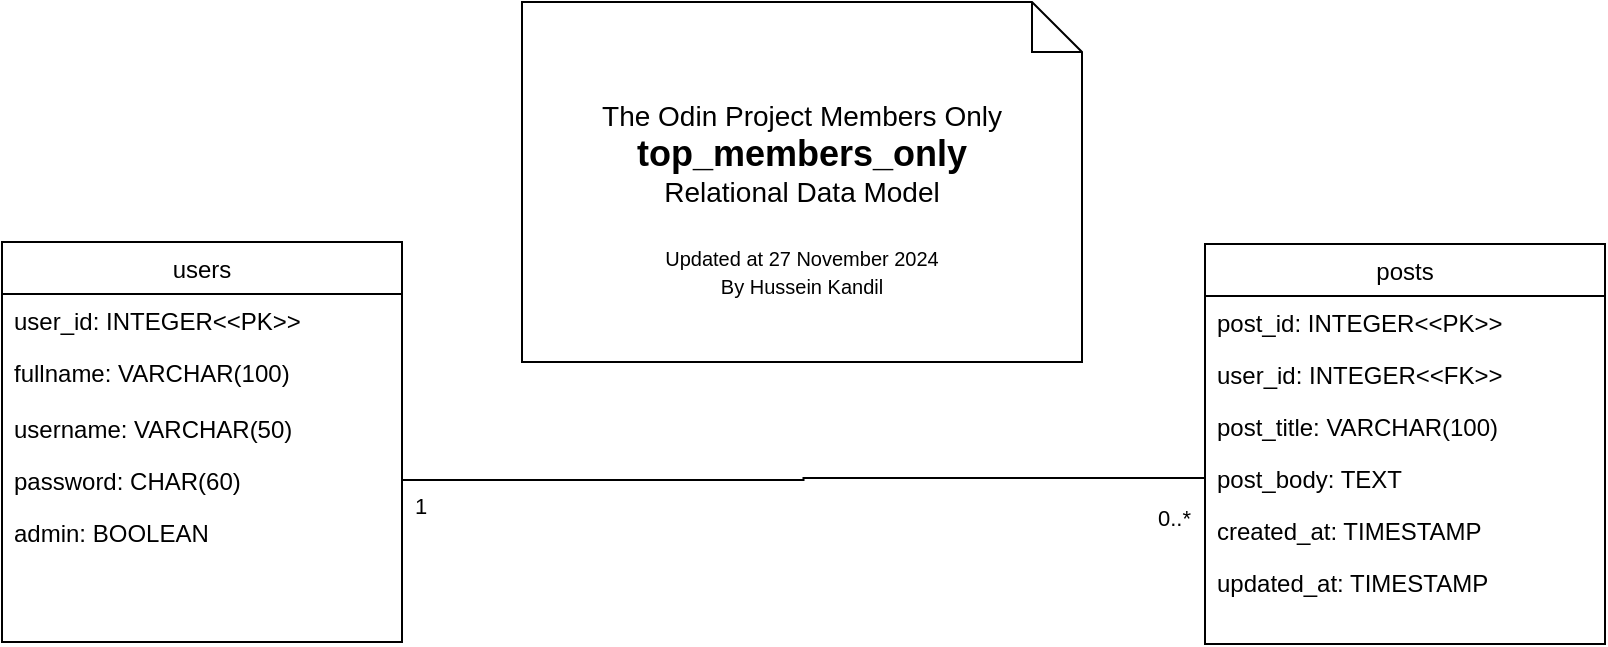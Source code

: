 <mxfile version="24.7.17">
  <diagram id="C5RBs43oDa-KdzZeNtuy" name="Page-1">
    <mxGraphModel dx="1675" dy="525" grid="1" gridSize="10" guides="1" tooltips="1" connect="1" arrows="1" fold="1" page="1" pageScale="1" pageWidth="827" pageHeight="1169" math="0" shadow="0">
      <root>
        <mxCell id="WIyWlLk6GJQsqaUBKTNV-0" />
        <mxCell id="WIyWlLk6GJQsqaUBKTNV-1" parent="WIyWlLk6GJQsqaUBKTNV-0" />
        <mxCell id="zkfFHV4jXpPFQw0GAbJ--0" value="users" style="swimlane;fontStyle=0;align=center;verticalAlign=top;childLayout=stackLayout;horizontal=1;startSize=26;horizontalStack=0;resizeParent=1;resizeLast=0;collapsible=1;marginBottom=0;rounded=0;shadow=0;strokeWidth=1;" parent="WIyWlLk6GJQsqaUBKTNV-1" vertex="1">
          <mxGeometry x="-400" y="479" width="200" height="200" as="geometry">
            <mxRectangle x="230" y="140" width="160" height="26" as="alternateBounds" />
          </mxGeometry>
        </mxCell>
        <mxCell id="t1zTQ3HlVr2z7_hy5CqV-0" value="user_id: INTEGER&lt;&lt;PK&gt;&gt;" style="text;align=left;verticalAlign=top;spacingLeft=4;spacingRight=4;overflow=hidden;rotatable=0;points=[[0,0.5],[1,0.5]];portConstraint=eastwest;rounded=0;shadow=0;html=0;" parent="zkfFHV4jXpPFQw0GAbJ--0" vertex="1">
          <mxGeometry y="26" width="200" height="26" as="geometry" />
        </mxCell>
        <mxCell id="zkfFHV4jXpPFQw0GAbJ--1" value="fullname: VARCHAR(100)" style="text;align=left;verticalAlign=top;spacingLeft=4;spacingRight=4;overflow=hidden;rotatable=0;points=[[0,0.5],[1,0.5]];portConstraint=eastwest;" parent="zkfFHV4jXpPFQw0GAbJ--0" vertex="1">
          <mxGeometry y="52" width="200" height="28" as="geometry" />
        </mxCell>
        <mxCell id="zkfFHV4jXpPFQw0GAbJ--2" value="username: VARCHAR(50)" style="text;align=left;verticalAlign=top;spacingLeft=4;spacingRight=4;overflow=hidden;rotatable=0;points=[[0,0.5],[1,0.5]];portConstraint=eastwest;rounded=0;shadow=0;html=0;fontStyle=0" parent="zkfFHV4jXpPFQw0GAbJ--0" vertex="1">
          <mxGeometry y="80" width="200" height="26" as="geometry" />
        </mxCell>
        <mxCell id="5cjbX0t2WoXuSeQhgNJz-0" value="password: CHAR(60)" style="text;align=left;verticalAlign=top;spacingLeft=4;spacingRight=4;overflow=hidden;rotatable=0;points=[[0,0.5],[1,0.5]];portConstraint=eastwest;rounded=0;shadow=0;html=0;fontStyle=0" parent="zkfFHV4jXpPFQw0GAbJ--0" vertex="1">
          <mxGeometry y="106" width="200" height="26" as="geometry" />
        </mxCell>
        <mxCell id="skeSaZ8OWVn9MHSeaDez-5" value="admin: BOOLEAN" style="text;align=left;verticalAlign=top;spacingLeft=4;spacingRight=4;overflow=hidden;rotatable=0;points=[[0,0.5],[1,0.5]];portConstraint=eastwest;rounded=0;shadow=0;html=0;fontStyle=0" parent="zkfFHV4jXpPFQw0GAbJ--0" vertex="1">
          <mxGeometry y="132" width="200" height="26" as="geometry" />
        </mxCell>
        <mxCell id="t1zTQ3HlVr2z7_hy5CqV-17" value="posts" style="swimlane;fontStyle=0;align=center;verticalAlign=top;childLayout=stackLayout;horizontal=1;startSize=26;horizontalStack=0;resizeParent=1;resizeLast=0;collapsible=1;marginBottom=0;rounded=0;shadow=0;strokeWidth=1;" parent="WIyWlLk6GJQsqaUBKTNV-1" vertex="1">
          <mxGeometry x="201.5" y="480" width="200" height="200" as="geometry">
            <mxRectangle x="230" y="140" width="160" height="26" as="alternateBounds" />
          </mxGeometry>
        </mxCell>
        <mxCell id="t1zTQ3HlVr2z7_hy5CqV-18" value="post_id: INTEGER&lt;&lt;PK&gt;&gt;" style="text;align=left;verticalAlign=top;spacingLeft=4;spacingRight=4;overflow=hidden;rotatable=0;points=[[0,0.5],[1,0.5]];portConstraint=eastwest;rounded=0;shadow=0;html=0;" parent="t1zTQ3HlVr2z7_hy5CqV-17" vertex="1">
          <mxGeometry y="26" width="200" height="26" as="geometry" />
        </mxCell>
        <mxCell id="RYYrYWQZD9cdN2opQG6c-7" value="user_id: INTEGER&lt;&lt;FK&gt;&gt;" style="text;align=left;verticalAlign=top;spacingLeft=4;spacingRight=4;overflow=hidden;rotatable=0;points=[[0,0.5],[1,0.5]];portConstraint=eastwest;rounded=0;shadow=0;html=0;" parent="t1zTQ3HlVr2z7_hy5CqV-17" vertex="1">
          <mxGeometry y="52" width="200" height="26" as="geometry" />
        </mxCell>
        <mxCell id="t1zTQ3HlVr2z7_hy5CqV-19" value="post_title: VARCHAR(100)" style="text;align=left;verticalAlign=top;spacingLeft=4;spacingRight=4;overflow=hidden;rotatable=0;points=[[0,0.5],[1,0.5]];portConstraint=eastwest;rounded=0;shadow=0;html=0;" parent="t1zTQ3HlVr2z7_hy5CqV-17" vertex="1">
          <mxGeometry y="78" width="200" height="26" as="geometry" />
        </mxCell>
        <mxCell id="RYYrYWQZD9cdN2opQG6c-4" value="post_body: TEXT" style="text;align=left;verticalAlign=top;spacingLeft=4;spacingRight=4;overflow=hidden;rotatable=0;points=[[0,0.5],[1,0.5]];portConstraint=eastwest;rounded=0;shadow=0;html=0;" parent="t1zTQ3HlVr2z7_hy5CqV-17" vertex="1">
          <mxGeometry y="104" width="200" height="26" as="geometry" />
        </mxCell>
        <mxCell id="RYYrYWQZD9cdN2opQG6c-5" value="created_at: TIMESTAMP" style="text;align=left;verticalAlign=top;spacingLeft=4;spacingRight=4;overflow=hidden;rotatable=0;points=[[0,0.5],[1,0.5]];portConstraint=eastwest;rounded=0;shadow=0;html=0;" parent="t1zTQ3HlVr2z7_hy5CqV-17" vertex="1">
          <mxGeometry y="130" width="200" height="26" as="geometry" />
        </mxCell>
        <mxCell id="RYYrYWQZD9cdN2opQG6c-6" value="updated_at: TIMESTAMP" style="text;align=left;verticalAlign=top;spacingLeft=4;spacingRight=4;overflow=hidden;rotatable=0;points=[[0,0.5],[1,0.5]];portConstraint=eastwest;rounded=0;shadow=0;html=0;" parent="t1zTQ3HlVr2z7_hy5CqV-17" vertex="1">
          <mxGeometry y="156" width="200" height="26" as="geometry" />
        </mxCell>
        <mxCell id="t1zTQ3HlVr2z7_hy5CqV-20" value="0..*" style="endArrow=none;html=1;endSize=12;startArrow=none;startSize=12;startFill=1;edgeStyle=orthogonalEdgeStyle;align=left;verticalAlign=bottom;rounded=0;exitX=0;exitY=0.5;exitDx=0;exitDy=0;entryX=1;entryY=0.5;entryDx=0;entryDy=0;" parent="WIyWlLk6GJQsqaUBKTNV-1" source="RYYrYWQZD9cdN2opQG6c-4" target="5cjbX0t2WoXuSeQhgNJz-0" edge="1">
          <mxGeometry x="-0.872" y="29" relative="1" as="geometry">
            <mxPoint x="190" y="585" as="sourcePoint" />
            <mxPoint x="-120" y="585" as="targetPoint" />
            <mxPoint as="offset" />
          </mxGeometry>
        </mxCell>
        <mxCell id="t1zTQ3HlVr2z7_hy5CqV-24" value="1" style="edgeLabel;html=1;align=center;verticalAlign=middle;resizable=0;points=[];" parent="t1zTQ3HlVr2z7_hy5CqV-20" vertex="1" connectable="0">
          <mxGeometry x="0.873" relative="1" as="geometry">
            <mxPoint x="-17" y="13" as="offset" />
          </mxGeometry>
        </mxCell>
        <mxCell id="t1zTQ3HlVr2z7_hy5CqV-22" value="&lt;div&gt;&lt;font style=&quot;font-size: 14px;&quot;&gt;&lt;br&gt;&lt;/font&gt;&lt;/div&gt;&lt;font style=&quot;font-size: 14px;&quot;&gt;The Odin Project Members Only&lt;/font&gt;&lt;div&gt;&lt;div&gt;&lt;div&gt;&lt;b&gt;&lt;font style=&quot;font-size: 18px;&quot;&gt;top_members_only&lt;/font&gt;&lt;/b&gt;&lt;/div&gt;&lt;div&gt;&lt;font style=&quot;font-size: 14px;&quot;&gt;Relational Data Model&lt;/font&gt;&lt;/div&gt;&lt;div&gt;&lt;font style=&quot;font-size: 14px;&quot;&gt;&lt;br&gt;&lt;/font&gt;&lt;/div&gt;&lt;div&gt;&lt;font style=&quot;font-size: 10px;&quot;&gt;Updated at 27 November 2024&lt;/font&gt;&lt;/div&gt;&lt;/div&gt;&lt;div&gt;&lt;font style=&quot;font-size: 10px;&quot;&gt;By Hussein Kandil&lt;/font&gt;&lt;/div&gt;&lt;/div&gt;" style="shape=note2;boundedLbl=1;whiteSpace=wrap;html=1;size=25;verticalAlign=top;align=center;" parent="WIyWlLk6GJQsqaUBKTNV-1" vertex="1">
          <mxGeometry x="-140" y="359" width="280" height="180" as="geometry" />
        </mxCell>
      </root>
    </mxGraphModel>
  </diagram>
</mxfile>
